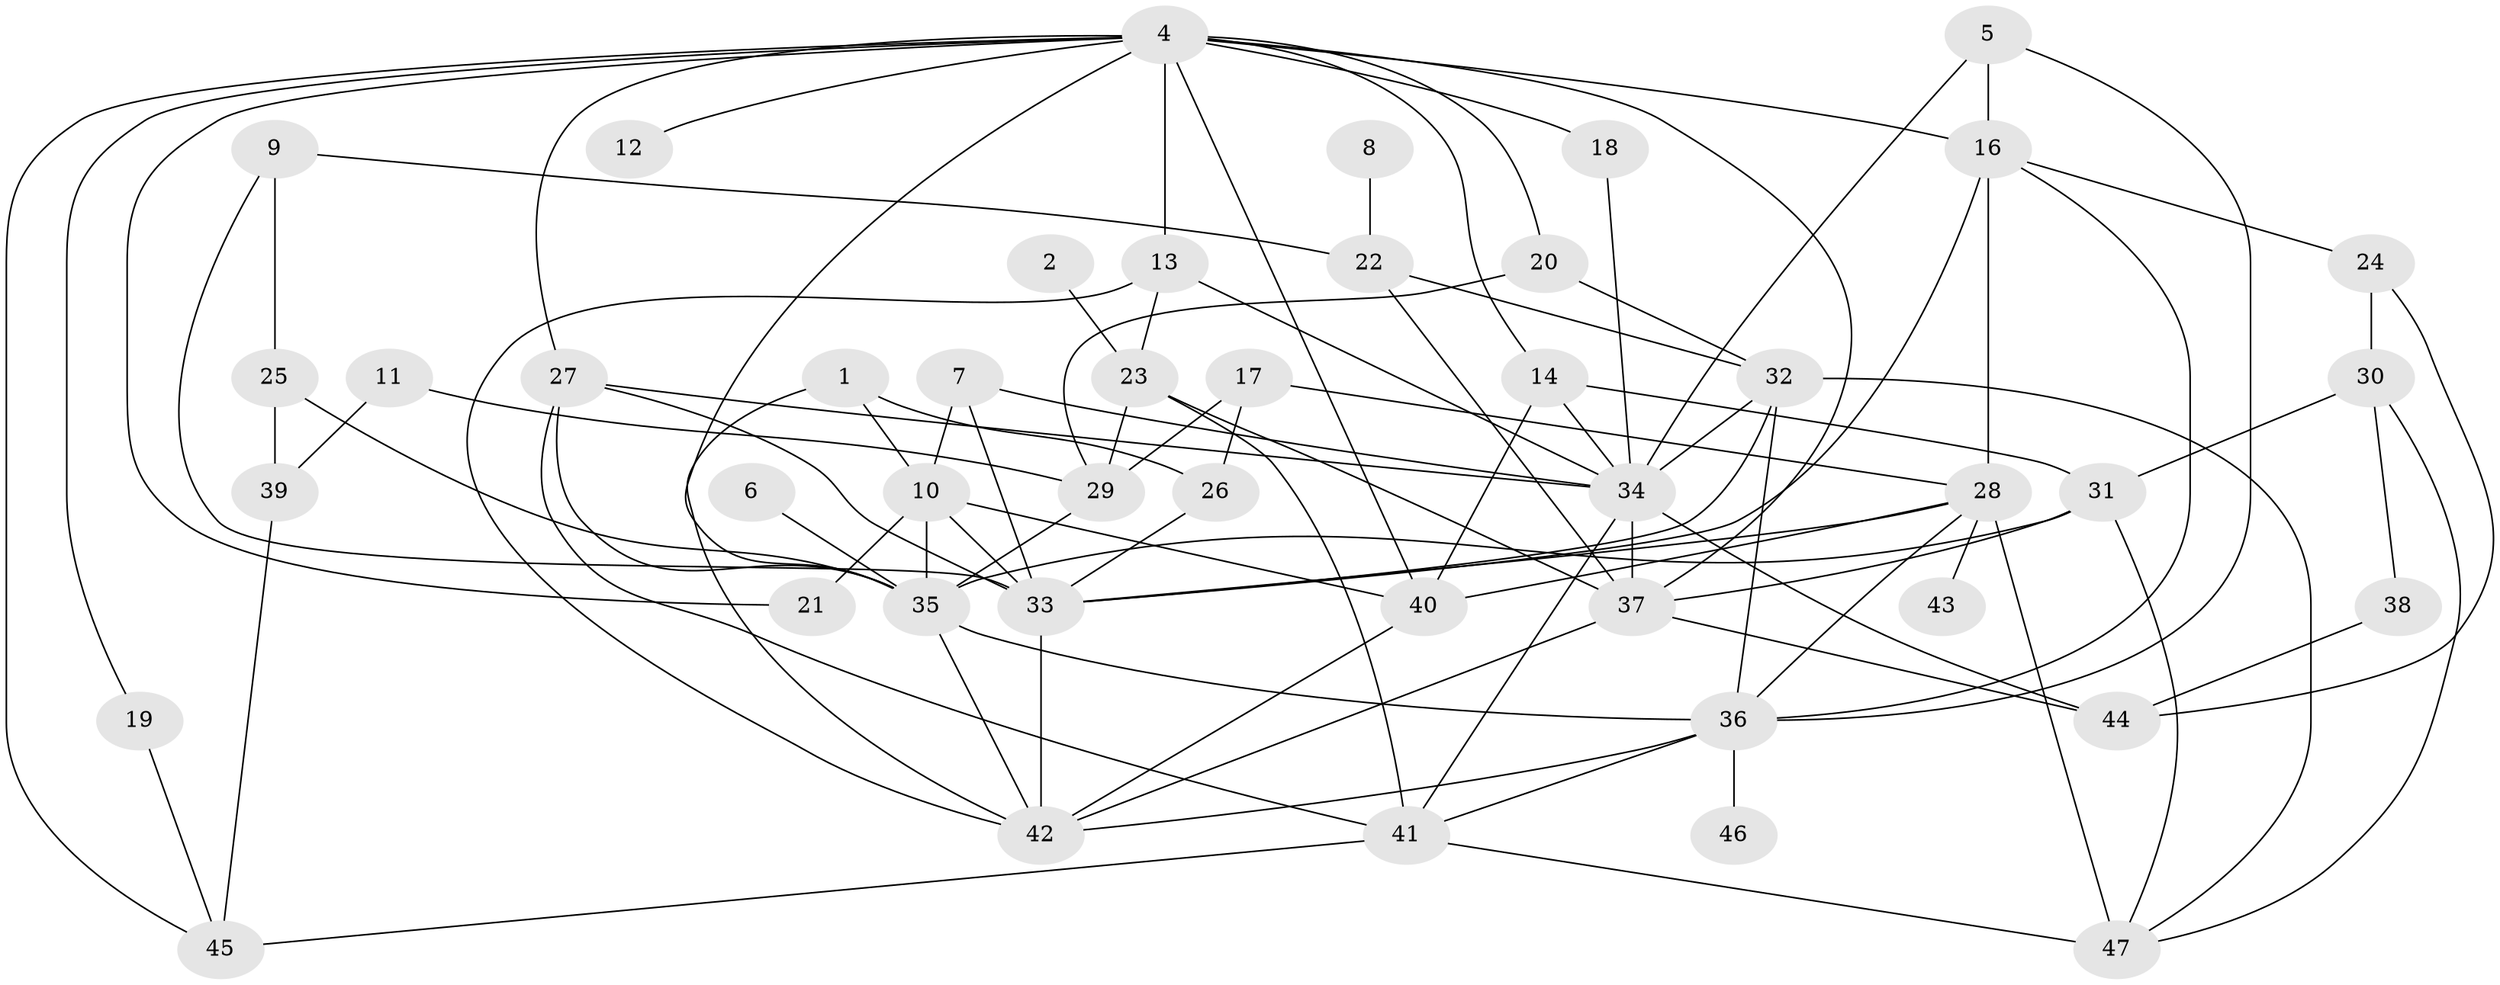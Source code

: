 // original degree distribution, {3: 0.2872340425531915, 2: 0.23404255319148937, 1: 0.11702127659574468, 4: 0.13829787234042554, 7: 0.031914893617021274, 6: 0.05319148936170213, 0: 0.02127659574468085, 5: 0.09574468085106383, 8: 0.02127659574468085}
// Generated by graph-tools (version 1.1) at 2025/49/03/09/25 03:49:12]
// undirected, 45 vertices, 97 edges
graph export_dot {
graph [start="1"]
  node [color=gray90,style=filled];
  1;
  2;
  4;
  5;
  6;
  7;
  8;
  9;
  10;
  11;
  12;
  13;
  14;
  16;
  17;
  18;
  19;
  20;
  21;
  22;
  23;
  24;
  25;
  26;
  27;
  28;
  29;
  30;
  31;
  32;
  33;
  34;
  35;
  36;
  37;
  38;
  39;
  40;
  41;
  42;
  43;
  44;
  45;
  46;
  47;
  1 -- 10 [weight=1.0];
  1 -- 26 [weight=1.0];
  1 -- 42 [weight=1.0];
  2 -- 23 [weight=1.0];
  4 -- 12 [weight=1.0];
  4 -- 13 [weight=1.0];
  4 -- 14 [weight=1.0];
  4 -- 16 [weight=1.0];
  4 -- 18 [weight=1.0];
  4 -- 19 [weight=1.0];
  4 -- 20 [weight=1.0];
  4 -- 21 [weight=1.0];
  4 -- 27 [weight=1.0];
  4 -- 35 [weight=1.0];
  4 -- 37 [weight=1.0];
  4 -- 40 [weight=1.0];
  4 -- 45 [weight=1.0];
  5 -- 16 [weight=1.0];
  5 -- 34 [weight=1.0];
  5 -- 36 [weight=1.0];
  6 -- 35 [weight=1.0];
  7 -- 10 [weight=1.0];
  7 -- 33 [weight=1.0];
  7 -- 34 [weight=1.0];
  8 -- 22 [weight=1.0];
  9 -- 22 [weight=1.0];
  9 -- 25 [weight=1.0];
  9 -- 33 [weight=1.0];
  10 -- 21 [weight=1.0];
  10 -- 33 [weight=1.0];
  10 -- 35 [weight=1.0];
  10 -- 40 [weight=1.0];
  11 -- 29 [weight=1.0];
  11 -- 39 [weight=1.0];
  13 -- 23 [weight=1.0];
  13 -- 34 [weight=1.0];
  13 -- 42 [weight=1.0];
  14 -- 31 [weight=1.0];
  14 -- 34 [weight=1.0];
  14 -- 40 [weight=1.0];
  16 -- 24 [weight=1.0];
  16 -- 28 [weight=1.0];
  16 -- 33 [weight=1.0];
  16 -- 36 [weight=1.0];
  17 -- 26 [weight=1.0];
  17 -- 28 [weight=1.0];
  17 -- 29 [weight=1.0];
  18 -- 34 [weight=1.0];
  19 -- 45 [weight=1.0];
  20 -- 29 [weight=1.0];
  20 -- 32 [weight=1.0];
  22 -- 32 [weight=1.0];
  22 -- 37 [weight=1.0];
  23 -- 29 [weight=1.0];
  23 -- 37 [weight=1.0];
  23 -- 41 [weight=1.0];
  24 -- 30 [weight=1.0];
  24 -- 44 [weight=1.0];
  25 -- 35 [weight=1.0];
  25 -- 39 [weight=1.0];
  26 -- 33 [weight=1.0];
  27 -- 33 [weight=1.0];
  27 -- 34 [weight=1.0];
  27 -- 35 [weight=1.0];
  27 -- 41 [weight=1.0];
  28 -- 33 [weight=1.0];
  28 -- 36 [weight=1.0];
  28 -- 40 [weight=1.0];
  28 -- 43 [weight=1.0];
  28 -- 47 [weight=2.0];
  29 -- 35 [weight=1.0];
  30 -- 31 [weight=1.0];
  30 -- 38 [weight=1.0];
  30 -- 47 [weight=1.0];
  31 -- 35 [weight=1.0];
  31 -- 37 [weight=1.0];
  31 -- 47 [weight=1.0];
  32 -- 33 [weight=1.0];
  32 -- 34 [weight=1.0];
  32 -- 36 [weight=1.0];
  32 -- 47 [weight=1.0];
  33 -- 42 [weight=2.0];
  34 -- 37 [weight=1.0];
  34 -- 41 [weight=1.0];
  34 -- 44 [weight=1.0];
  35 -- 36 [weight=1.0];
  35 -- 42 [weight=2.0];
  36 -- 41 [weight=1.0];
  36 -- 42 [weight=1.0];
  36 -- 46 [weight=1.0];
  37 -- 42 [weight=1.0];
  37 -- 44 [weight=1.0];
  38 -- 44 [weight=1.0];
  39 -- 45 [weight=1.0];
  40 -- 42 [weight=1.0];
  41 -- 45 [weight=1.0];
  41 -- 47 [weight=1.0];
}
